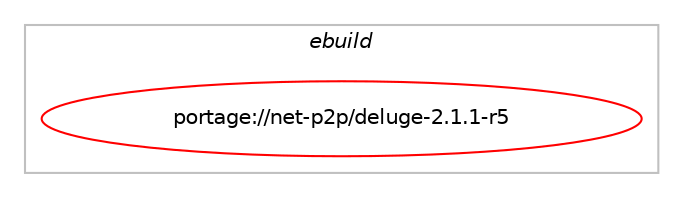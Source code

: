 digraph prolog {

# *************
# Graph options
# *************

newrank=true;
concentrate=true;
compound=true;
graph [rankdir=LR,fontname=Helvetica,fontsize=10,ranksep=1.5];#, ranksep=2.5, nodesep=0.2];
edge  [arrowhead=vee];
node  [fontname=Helvetica,fontsize=10];

# **********
# The ebuild
# **********

subgraph cluster_leftcol {
color=gray;
label=<<i>ebuild</i>>;
id [label="portage://net-p2p/deluge-2.1.1-r5", color=red, width=4, href="../net-p2p/deluge-2.1.1-r5.svg"];
}

# ****************
# The dependencies
# ****************

subgraph cluster_midcol {
color=gray;
label=<<i>dependencies</i>>;
subgraph cluster_compile {
fillcolor="#eeeeee";
style=filled;
label=<<i>compile</i>>;
}
subgraph cluster_compileandrun {
fillcolor="#eeeeee";
style=filled;
label=<<i>compile and run</i>>;
}
subgraph cluster_run {
fillcolor="#eeeeee";
style=filled;
label=<<i>run</i>>;
# *** BEGIN UNKNOWN DEPENDENCY TYPE (TODO) ***
# id -> equal(use_conditional_group(positive,python_single_target_python3_10,portage://net-p2p/deluge-2.1.1-r5,[use_conditional_group(positive,gui,portage://net-p2p/deluge-2.1.1-r5,[use_conditional_group(positive,sound,portage://net-p2p/deluge-2.1.1-r5,[package_dependency(portage://net-p2p/deluge-2.1.1-r5,run,no,dev-python,pygame,none,[,,],[],[use(enable(python_targets_python3_10),negative)])]),package_dependency(portage://net-p2p/deluge-2.1.1-r5,run,no,dev-python,pygobject,none,[,,],[slot(3)],[use(enable(python_targets_python3_10),negative)]),package_dependency(portage://net-p2p/deluge-2.1.1-r5,run,no,gnome-base,librsvg,none,[,,],[],[]),use_conditional_group(positive,libnotify,portage://net-p2p/deluge-2.1.1-r5,[package_dependency(portage://net-p2p/deluge-2.1.1-r5,run,no,x11-libs,libnotify,none,[,,],[],[])])]),package_dependency(portage://net-p2p/deluge-2.1.1-r5,run,no,dev-python,chardet,none,[,,],[],[use(enable(python_targets_python3_10),negative)]),package_dependency(portage://net-p2p/deluge-2.1.1-r5,run,no,dev-python,distro,none,[,,],[],[use(enable(python_targets_python3_10),negative)]),package_dependency(portage://net-p2p/deluge-2.1.1-r5,run,no,dev-python,pillow,none,[,,],[],[use(enable(python_targets_python3_10),negative)]),package_dependency(portage://net-p2p/deluge-2.1.1-r5,run,no,dev-python,pyopenssl,none,[,,],[],[use(enable(python_targets_python3_10),negative)]),package_dependency(portage://net-p2p/deluge-2.1.1-r5,run,no,dev-python,pyxdg,none,[,,],[],[use(enable(python_targets_python3_10),negative)]),package_dependency(portage://net-p2p/deluge-2.1.1-r5,run,no,dev-python,rencode,none,[,,],[],[use(enable(python_targets_python3_10),negative)]),package_dependency(portage://net-p2p/deluge-2.1.1-r5,run,no,dev-python,setproctitle,none,[,,],[],[use(enable(python_targets_python3_10),negative)]),package_dependency(portage://net-p2p/deluge-2.1.1-r5,run,no,dev-python,twisted,greaterequal,[17.1.0,,,17.1.0],[],[use(enable(ssl),negative),use(enable(python_targets_python3_10),negative)]),package_dependency(portage://net-p2p/deluge-2.1.1-r5,run,no,dev-python,zope-interface,greaterequal,[4.4.2,,,4.4.2],[],[use(enable(python_targets_python3_10),negative)]),package_dependency(portage://net-p2p/deluge-2.1.1-r5,run,no,dev-python,mako,none,[,,],[],[use(enable(python_targets_python3_10),negative)])]))
# *** END UNKNOWN DEPENDENCY TYPE (TODO) ***

# *** BEGIN UNKNOWN DEPENDENCY TYPE (TODO) ***
# id -> equal(use_conditional_group(positive,python_single_target_python3_10,portage://net-p2p/deluge-2.1.1-r5,[package_dependency(portage://net-p2p/deluge-2.1.1-r5,run,no,dev-lang,python,none,[,,],[slot(3.10)],[])]))
# *** END UNKNOWN DEPENDENCY TYPE (TODO) ***

# *** BEGIN UNKNOWN DEPENDENCY TYPE (TODO) ***
# id -> equal(use_conditional_group(positive,python_single_target_python3_11,portage://net-p2p/deluge-2.1.1-r5,[use_conditional_group(positive,gui,portage://net-p2p/deluge-2.1.1-r5,[use_conditional_group(positive,sound,portage://net-p2p/deluge-2.1.1-r5,[package_dependency(portage://net-p2p/deluge-2.1.1-r5,run,no,dev-python,pygame,none,[,,],[],[use(enable(python_targets_python3_11),negative)])]),package_dependency(portage://net-p2p/deluge-2.1.1-r5,run,no,dev-python,pygobject,none,[,,],[slot(3)],[use(enable(python_targets_python3_11),negative)]),package_dependency(portage://net-p2p/deluge-2.1.1-r5,run,no,gnome-base,librsvg,none,[,,],[],[]),use_conditional_group(positive,libnotify,portage://net-p2p/deluge-2.1.1-r5,[package_dependency(portage://net-p2p/deluge-2.1.1-r5,run,no,x11-libs,libnotify,none,[,,],[],[])])]),package_dependency(portage://net-p2p/deluge-2.1.1-r5,run,no,dev-python,chardet,none,[,,],[],[use(enable(python_targets_python3_11),negative)]),package_dependency(portage://net-p2p/deluge-2.1.1-r5,run,no,dev-python,distro,none,[,,],[],[use(enable(python_targets_python3_11),negative)]),package_dependency(portage://net-p2p/deluge-2.1.1-r5,run,no,dev-python,pillow,none,[,,],[],[use(enable(python_targets_python3_11),negative)]),package_dependency(portage://net-p2p/deluge-2.1.1-r5,run,no,dev-python,pyopenssl,none,[,,],[],[use(enable(python_targets_python3_11),negative)]),package_dependency(portage://net-p2p/deluge-2.1.1-r5,run,no,dev-python,pyxdg,none,[,,],[],[use(enable(python_targets_python3_11),negative)]),package_dependency(portage://net-p2p/deluge-2.1.1-r5,run,no,dev-python,rencode,none,[,,],[],[use(enable(python_targets_python3_11),negative)]),package_dependency(portage://net-p2p/deluge-2.1.1-r5,run,no,dev-python,setproctitle,none,[,,],[],[use(enable(python_targets_python3_11),negative)]),package_dependency(portage://net-p2p/deluge-2.1.1-r5,run,no,dev-python,twisted,greaterequal,[17.1.0,,,17.1.0],[],[use(enable(ssl),negative),use(enable(python_targets_python3_11),negative)]),package_dependency(portage://net-p2p/deluge-2.1.1-r5,run,no,dev-python,zope-interface,greaterequal,[4.4.2,,,4.4.2],[],[use(enable(python_targets_python3_11),negative)]),package_dependency(portage://net-p2p/deluge-2.1.1-r5,run,no,dev-python,mako,none,[,,],[],[use(enable(python_targets_python3_11),negative)])]))
# *** END UNKNOWN DEPENDENCY TYPE (TODO) ***

# *** BEGIN UNKNOWN DEPENDENCY TYPE (TODO) ***
# id -> equal(use_conditional_group(positive,python_single_target_python3_11,portage://net-p2p/deluge-2.1.1-r5,[package_dependency(portage://net-p2p/deluge-2.1.1-r5,run,no,dev-lang,python,none,[,,],[slot(3.11)],[])]))
# *** END UNKNOWN DEPENDENCY TYPE (TODO) ***

# *** BEGIN UNKNOWN DEPENDENCY TYPE (TODO) ***
# id -> equal(use_conditional_group(positive,python_single_target_python3_12,portage://net-p2p/deluge-2.1.1-r5,[use_conditional_group(positive,gui,portage://net-p2p/deluge-2.1.1-r5,[use_conditional_group(positive,sound,portage://net-p2p/deluge-2.1.1-r5,[package_dependency(portage://net-p2p/deluge-2.1.1-r5,run,no,dev-python,pygame,none,[,,],[],[use(enable(python_targets_python3_12),negative)])]),package_dependency(portage://net-p2p/deluge-2.1.1-r5,run,no,dev-python,pygobject,none,[,,],[slot(3)],[use(enable(python_targets_python3_12),negative)]),package_dependency(portage://net-p2p/deluge-2.1.1-r5,run,no,gnome-base,librsvg,none,[,,],[],[]),use_conditional_group(positive,libnotify,portage://net-p2p/deluge-2.1.1-r5,[package_dependency(portage://net-p2p/deluge-2.1.1-r5,run,no,x11-libs,libnotify,none,[,,],[],[])])]),package_dependency(portage://net-p2p/deluge-2.1.1-r5,run,no,dev-python,chardet,none,[,,],[],[use(enable(python_targets_python3_12),negative)]),package_dependency(portage://net-p2p/deluge-2.1.1-r5,run,no,dev-python,distro,none,[,,],[],[use(enable(python_targets_python3_12),negative)]),package_dependency(portage://net-p2p/deluge-2.1.1-r5,run,no,dev-python,pillow,none,[,,],[],[use(enable(python_targets_python3_12),negative)]),package_dependency(portage://net-p2p/deluge-2.1.1-r5,run,no,dev-python,pyopenssl,none,[,,],[],[use(enable(python_targets_python3_12),negative)]),package_dependency(portage://net-p2p/deluge-2.1.1-r5,run,no,dev-python,pyxdg,none,[,,],[],[use(enable(python_targets_python3_12),negative)]),package_dependency(portage://net-p2p/deluge-2.1.1-r5,run,no,dev-python,rencode,none,[,,],[],[use(enable(python_targets_python3_12),negative)]),package_dependency(portage://net-p2p/deluge-2.1.1-r5,run,no,dev-python,setproctitle,none,[,,],[],[use(enable(python_targets_python3_12),negative)]),package_dependency(portage://net-p2p/deluge-2.1.1-r5,run,no,dev-python,twisted,greaterequal,[17.1.0,,,17.1.0],[],[use(enable(ssl),negative),use(enable(python_targets_python3_12),negative)]),package_dependency(portage://net-p2p/deluge-2.1.1-r5,run,no,dev-python,zope-interface,greaterequal,[4.4.2,,,4.4.2],[],[use(enable(python_targets_python3_12),negative)]),package_dependency(portage://net-p2p/deluge-2.1.1-r5,run,no,dev-python,mako,none,[,,],[],[use(enable(python_targets_python3_12),negative)])]))
# *** END UNKNOWN DEPENDENCY TYPE (TODO) ***

# *** BEGIN UNKNOWN DEPENDENCY TYPE (TODO) ***
# id -> equal(use_conditional_group(positive,python_single_target_python3_12,portage://net-p2p/deluge-2.1.1-r5,[package_dependency(portage://net-p2p/deluge-2.1.1-r5,run,no,dev-lang,python,none,[,,],[slot(3.12)],[])]))
# *** END UNKNOWN DEPENDENCY TYPE (TODO) ***

# *** BEGIN UNKNOWN DEPENDENCY TYPE (TODO) ***
# id -> equal(package_dependency(portage://net-p2p/deluge-2.1.1-r5,run,no,acct-group,deluge,none,[,,],[],[]))
# *** END UNKNOWN DEPENDENCY TYPE (TODO) ***

# *** BEGIN UNKNOWN DEPENDENCY TYPE (TODO) ***
# id -> equal(package_dependency(portage://net-p2p/deluge-2.1.1-r5,run,no,acct-user,deluge,none,[,,],[],[]))
# *** END UNKNOWN DEPENDENCY TYPE (TODO) ***

# *** BEGIN UNKNOWN DEPENDENCY TYPE (TODO) ***
# id -> equal(package_dependency(portage://net-p2p/deluge-2.1.1-r5,run,no,net-libs,libtorrent-rasterbar,none,[,,],any_same_slot,[use(enable(python),none),use(optenable(python_single_target_python3_10),negative),use(optenable(python_single_target_python3_11),negative),use(optenable(python_single_target_python3_12),negative)]))
# *** END UNKNOWN DEPENDENCY TYPE (TODO) ***

}
}

# **************
# The candidates
# **************

subgraph cluster_choices {
rank=same;
color=gray;
label=<<i>candidates</i>>;

}

}
